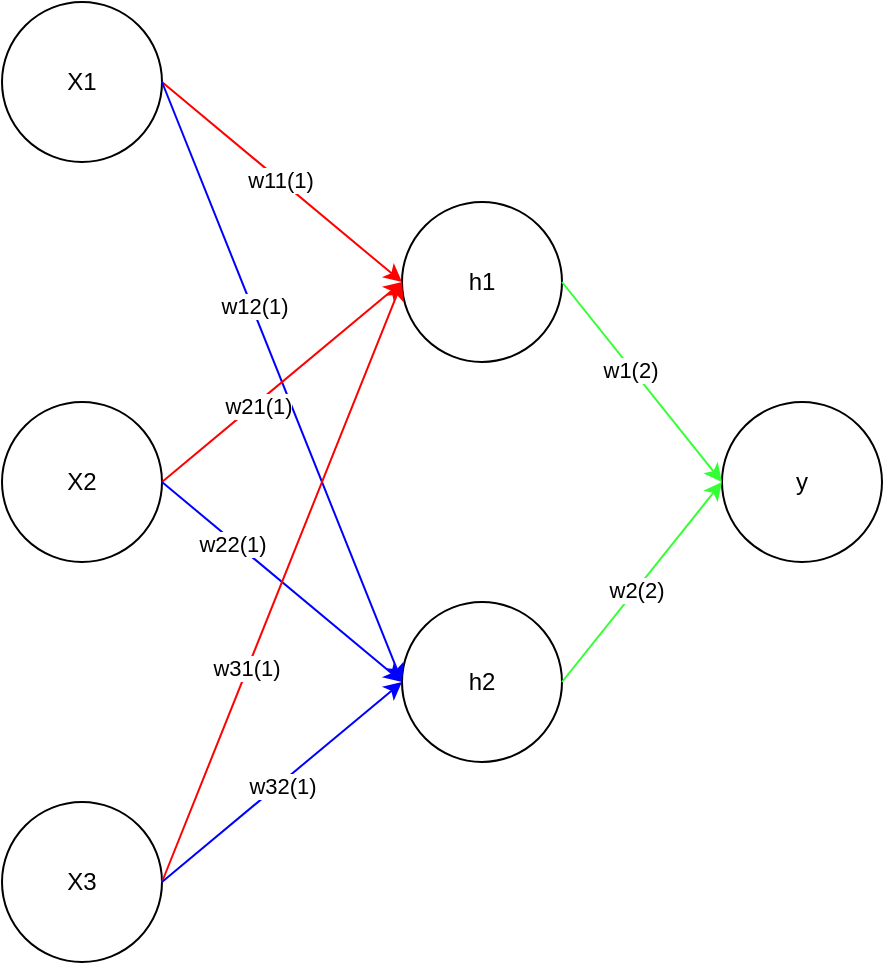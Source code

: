 <mxfile version="24.2.2" type="device">
  <diagram name="第 1 页" id="twVx6_01nhbdD18iZ1iY">
    <mxGraphModel dx="988" dy="1083" grid="1" gridSize="10" guides="1" tooltips="1" connect="1" arrows="1" fold="1" page="1" pageScale="1" pageWidth="1200" pageHeight="1169" math="0" shadow="0">
      <root>
        <mxCell id="0" />
        <mxCell id="1" parent="0" />
        <mxCell id="1duwd3yu20IZLHb6-6JI-1" value="X1" style="ellipse;whiteSpace=wrap;html=1;" vertex="1" parent="1">
          <mxGeometry x="40" y="120" width="80" height="80" as="geometry" />
        </mxCell>
        <mxCell id="1duwd3yu20IZLHb6-6JI-2" value="X2" style="ellipse;whiteSpace=wrap;html=1;" vertex="1" parent="1">
          <mxGeometry x="40" y="320" width="80" height="80" as="geometry" />
        </mxCell>
        <mxCell id="1duwd3yu20IZLHb6-6JI-3" value="X3" style="ellipse;whiteSpace=wrap;html=1;" vertex="1" parent="1">
          <mxGeometry x="40" y="520" width="80" height="80" as="geometry" />
        </mxCell>
        <mxCell id="1duwd3yu20IZLHb6-6JI-4" value="h1" style="ellipse;whiteSpace=wrap;html=1;" vertex="1" parent="1">
          <mxGeometry x="240" y="220" width="80" height="80" as="geometry" />
        </mxCell>
        <mxCell id="1duwd3yu20IZLHb6-6JI-5" value="h2" style="ellipse;whiteSpace=wrap;html=1;" vertex="1" parent="1">
          <mxGeometry x="240" y="420" width="80" height="80" as="geometry" />
        </mxCell>
        <mxCell id="1duwd3yu20IZLHb6-6JI-6" value="y" style="ellipse;whiteSpace=wrap;html=1;" vertex="1" parent="1">
          <mxGeometry x="400" y="320" width="80" height="80" as="geometry" />
        </mxCell>
        <mxCell id="1duwd3yu20IZLHb6-6JI-7" value="" style="endArrow=classic;html=1;rounded=0;exitX=1;exitY=0.5;exitDx=0;exitDy=0;entryX=0;entryY=0.5;entryDx=0;entryDy=0;strokeColor=#FF0000;" edge="1" parent="1" source="1duwd3yu20IZLHb6-6JI-1" target="1duwd3yu20IZLHb6-6JI-4">
          <mxGeometry width="50" height="50" relative="1" as="geometry">
            <mxPoint x="480" y="580" as="sourcePoint" />
            <mxPoint x="530" y="530" as="targetPoint" />
          </mxGeometry>
        </mxCell>
        <mxCell id="1duwd3yu20IZLHb6-6JI-16" value="w11(1)" style="edgeLabel;html=1;align=center;verticalAlign=middle;resizable=0;points=[];" vertex="1" connectable="0" parent="1duwd3yu20IZLHb6-6JI-7">
          <mxGeometry x="-0.029" relative="1" as="geometry">
            <mxPoint as="offset" />
          </mxGeometry>
        </mxCell>
        <mxCell id="1duwd3yu20IZLHb6-6JI-8" value="" style="endArrow=classic;html=1;rounded=0;exitX=1;exitY=0.5;exitDx=0;exitDy=0;entryX=0;entryY=0.5;entryDx=0;entryDy=0;strokeColor=#0000FF;" edge="1" parent="1" source="1duwd3yu20IZLHb6-6JI-1" target="1duwd3yu20IZLHb6-6JI-5">
          <mxGeometry width="50" height="50" relative="1" as="geometry">
            <mxPoint x="150" y="260" as="sourcePoint" />
            <mxPoint x="210" y="410" as="targetPoint" />
          </mxGeometry>
        </mxCell>
        <mxCell id="1duwd3yu20IZLHb6-6JI-21" value="w12(1)" style="edgeLabel;html=1;align=center;verticalAlign=middle;resizable=0;points=[];" vertex="1" connectable="0" parent="1duwd3yu20IZLHb6-6JI-8">
          <mxGeometry x="-0.251" y="1" relative="1" as="geometry">
            <mxPoint as="offset" />
          </mxGeometry>
        </mxCell>
        <mxCell id="1duwd3yu20IZLHb6-6JI-9" value="" style="endArrow=classic;html=1;rounded=0;exitX=1;exitY=0.5;exitDx=0;exitDy=0;strokeColor=#FF0000;entryX=0;entryY=0.5;entryDx=0;entryDy=0;" edge="1" parent="1" source="1duwd3yu20IZLHb6-6JI-2" target="1duwd3yu20IZLHb6-6JI-4">
          <mxGeometry width="50" height="50" relative="1" as="geometry">
            <mxPoint x="150" y="260" as="sourcePoint" />
            <mxPoint x="220" y="300" as="targetPoint" />
          </mxGeometry>
        </mxCell>
        <mxCell id="1duwd3yu20IZLHb6-6JI-19" value="w21(1)" style="edgeLabel;html=1;align=center;verticalAlign=middle;resizable=0;points=[];" vertex="1" connectable="0" parent="1duwd3yu20IZLHb6-6JI-9">
          <mxGeometry x="-0.212" y="-1" relative="1" as="geometry">
            <mxPoint as="offset" />
          </mxGeometry>
        </mxCell>
        <mxCell id="1duwd3yu20IZLHb6-6JI-10" value="" style="endArrow=classic;html=1;rounded=0;exitX=1;exitY=0.5;exitDx=0;exitDy=0;strokeColor=#0000FF;entryX=0;entryY=0.5;entryDx=0;entryDy=0;" edge="1" parent="1" source="1duwd3yu20IZLHb6-6JI-2" target="1duwd3yu20IZLHb6-6JI-5">
          <mxGeometry width="50" height="50" relative="1" as="geometry">
            <mxPoint x="150" y="370" as="sourcePoint" />
            <mxPoint x="220" y="420" as="targetPoint" />
          </mxGeometry>
        </mxCell>
        <mxCell id="1duwd3yu20IZLHb6-6JI-22" value="w22(1)" style="edgeLabel;html=1;align=center;verticalAlign=middle;resizable=0;points=[];" vertex="1" connectable="0" parent="1duwd3yu20IZLHb6-6JI-10">
          <mxGeometry x="-0.402" y="-1" relative="1" as="geometry">
            <mxPoint as="offset" />
          </mxGeometry>
        </mxCell>
        <mxCell id="1duwd3yu20IZLHb6-6JI-11" value="" style="endArrow=classic;html=1;rounded=0;exitX=1;exitY=0.5;exitDx=0;exitDy=0;strokeColor=#FF0000;entryX=0;entryY=0.5;entryDx=0;entryDy=0;" edge="1" parent="1" source="1duwd3yu20IZLHb6-6JI-3" target="1duwd3yu20IZLHb6-6JI-4">
          <mxGeometry width="50" height="50" relative="1" as="geometry">
            <mxPoint x="150" y="370" as="sourcePoint" />
            <mxPoint x="220" y="300" as="targetPoint" />
          </mxGeometry>
        </mxCell>
        <mxCell id="1duwd3yu20IZLHb6-6JI-20" value="w31(1)" style="edgeLabel;html=1;align=center;verticalAlign=middle;resizable=0;points=[];" vertex="1" connectable="0" parent="1duwd3yu20IZLHb6-6JI-11">
          <mxGeometry x="-0.295" y="1" relative="1" as="geometry">
            <mxPoint y="-1" as="offset" />
          </mxGeometry>
        </mxCell>
        <mxCell id="1duwd3yu20IZLHb6-6JI-12" value="" style="endArrow=classic;html=1;rounded=0;exitX=1;exitY=0.5;exitDx=0;exitDy=0;entryX=0;entryY=0.5;entryDx=0;entryDy=0;strokeColor=#0000FF;" edge="1" parent="1" source="1duwd3yu20IZLHb6-6JI-3" target="1duwd3yu20IZLHb6-6JI-5">
          <mxGeometry width="50" height="50" relative="1" as="geometry">
            <mxPoint x="150" y="490" as="sourcePoint" />
            <mxPoint x="230" y="310" as="targetPoint" />
          </mxGeometry>
        </mxCell>
        <mxCell id="1duwd3yu20IZLHb6-6JI-23" value="w32(1)" style="edgeLabel;html=1;align=center;verticalAlign=middle;resizable=0;points=[];" vertex="1" connectable="0" parent="1duwd3yu20IZLHb6-6JI-12">
          <mxGeometry x="-0.034" y="-2" relative="1" as="geometry">
            <mxPoint y="-1" as="offset" />
          </mxGeometry>
        </mxCell>
        <mxCell id="1duwd3yu20IZLHb6-6JI-14" value="" style="endArrow=classic;html=1;rounded=0;exitX=1;exitY=0.5;exitDx=0;exitDy=0;strokeColor=#33FF33;entryX=0;entryY=0.5;entryDx=0;entryDy=0;" edge="1" parent="1" source="1duwd3yu20IZLHb6-6JI-4" target="1duwd3yu20IZLHb6-6JI-6">
          <mxGeometry width="50" height="50" relative="1" as="geometry">
            <mxPoint x="300" y="310" as="sourcePoint" />
            <mxPoint x="370" y="350" as="targetPoint" />
          </mxGeometry>
        </mxCell>
        <mxCell id="1duwd3yu20IZLHb6-6JI-24" value="w1(2)" style="edgeLabel;html=1;align=center;verticalAlign=middle;resizable=0;points=[];" vertex="1" connectable="0" parent="1duwd3yu20IZLHb6-6JI-14">
          <mxGeometry x="-0.132" y="-1" relative="1" as="geometry">
            <mxPoint as="offset" />
          </mxGeometry>
        </mxCell>
        <mxCell id="1duwd3yu20IZLHb6-6JI-15" value="" style="endArrow=classic;html=1;rounded=0;exitX=1;exitY=0.5;exitDx=0;exitDy=0;strokeColor=#33FF33;entryX=0;entryY=0.5;entryDx=0;entryDy=0;" edge="1" parent="1" source="1duwd3yu20IZLHb6-6JI-5" target="1duwd3yu20IZLHb6-6JI-6">
          <mxGeometry width="50" height="50" relative="1" as="geometry">
            <mxPoint x="310" y="310" as="sourcePoint" />
            <mxPoint x="380" y="370" as="targetPoint" />
          </mxGeometry>
        </mxCell>
        <mxCell id="1duwd3yu20IZLHb6-6JI-25" value="w2(2)" style="edgeLabel;html=1;align=center;verticalAlign=middle;resizable=0;points=[];" vertex="1" connectable="0" parent="1duwd3yu20IZLHb6-6JI-15">
          <mxGeometry x="-0.078" relative="1" as="geometry">
            <mxPoint as="offset" />
          </mxGeometry>
        </mxCell>
      </root>
    </mxGraphModel>
  </diagram>
</mxfile>
